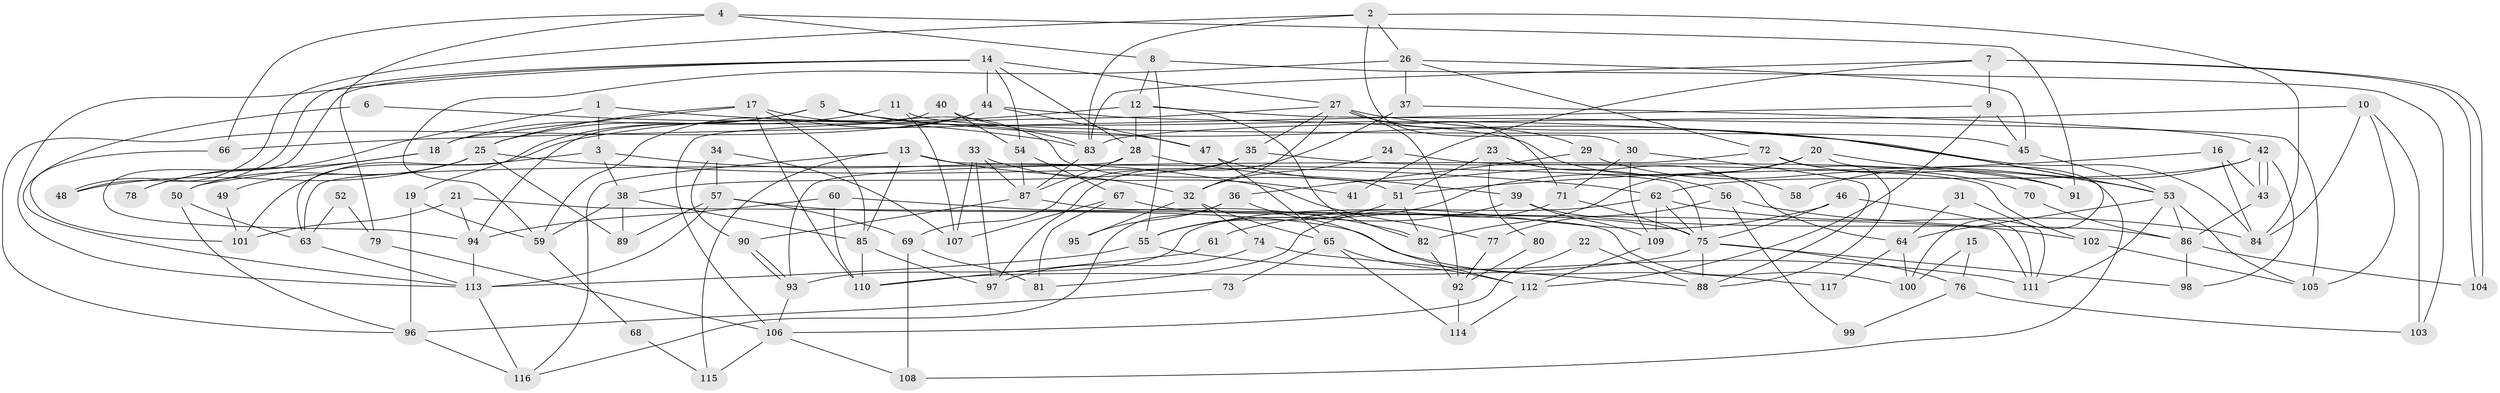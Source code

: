 // Generated by graph-tools (version 1.1) at 2025/02/03/09/25 03:02:05]
// undirected, 117 vertices, 234 edges
graph export_dot {
graph [start="1"]
  node [color=gray90,style=filled];
  1;
  2;
  3;
  4;
  5;
  6;
  7;
  8;
  9;
  10;
  11;
  12;
  13;
  14;
  15;
  16;
  17;
  18;
  19;
  20;
  21;
  22;
  23;
  24;
  25;
  26;
  27;
  28;
  29;
  30;
  31;
  32;
  33;
  34;
  35;
  36;
  37;
  38;
  39;
  40;
  41;
  42;
  43;
  44;
  45;
  46;
  47;
  48;
  49;
  50;
  51;
  52;
  53;
  54;
  55;
  56;
  57;
  58;
  59;
  60;
  61;
  62;
  63;
  64;
  65;
  66;
  67;
  68;
  69;
  70;
  71;
  72;
  73;
  74;
  75;
  76;
  77;
  78;
  79;
  80;
  81;
  82;
  83;
  84;
  85;
  86;
  87;
  88;
  89;
  90;
  91;
  92;
  93;
  94;
  95;
  96;
  97;
  98;
  99;
  100;
  101;
  102;
  103;
  104;
  105;
  106;
  107;
  108;
  109;
  110;
  111;
  112;
  113;
  114;
  115;
  116;
  117;
  1 -- 84;
  1 -- 3;
  1 -- 78;
  2 -- 30;
  2 -- 83;
  2 -- 26;
  2 -- 48;
  2 -- 84;
  3 -- 38;
  3 -- 101;
  3 -- 77;
  4 -- 8;
  4 -- 91;
  4 -- 66;
  4 -- 79;
  5 -- 18;
  5 -- 53;
  5 -- 19;
  5 -- 83;
  6 -- 83;
  6 -- 113;
  7 -- 104;
  7 -- 104;
  7 -- 83;
  7 -- 9;
  7 -- 41;
  8 -- 12;
  8 -- 55;
  8 -- 103;
  9 -- 45;
  9 -- 66;
  9 -- 112;
  10 -- 84;
  10 -- 83;
  10 -- 103;
  10 -- 105;
  11 -- 25;
  11 -- 45;
  11 -- 107;
  12 -- 28;
  12 -- 63;
  12 -- 82;
  12 -- 105;
  13 -- 32;
  13 -- 75;
  13 -- 85;
  13 -- 115;
  13 -- 116;
  14 -- 44;
  14 -- 113;
  14 -- 27;
  14 -- 28;
  14 -- 48;
  14 -- 54;
  14 -- 94;
  15 -- 100;
  15 -- 76;
  16 -- 84;
  16 -- 51;
  16 -- 43;
  17 -- 25;
  17 -- 85;
  17 -- 18;
  17 -- 51;
  17 -- 110;
  18 -- 50;
  18 -- 78;
  19 -- 59;
  19 -- 96;
  20 -- 53;
  20 -- 55;
  20 -- 82;
  20 -- 108;
  21 -- 94;
  21 -- 111;
  21 -- 101;
  22 -- 106;
  22 -- 88;
  23 -- 64;
  23 -- 51;
  23 -- 80;
  24 -- 32;
  24 -- 102;
  25 -- 62;
  25 -- 48;
  25 -- 49;
  25 -- 50;
  25 -- 89;
  26 -- 37;
  26 -- 45;
  26 -- 59;
  26 -- 72;
  27 -- 106;
  27 -- 29;
  27 -- 32;
  27 -- 35;
  27 -- 71;
  27 -- 92;
  27 -- 100;
  28 -- 39;
  28 -- 63;
  28 -- 87;
  29 -- 36;
  29 -- 70;
  30 -- 109;
  30 -- 71;
  30 -- 88;
  31 -- 64;
  31 -- 111;
  32 -- 65;
  32 -- 74;
  32 -- 95;
  33 -- 87;
  33 -- 107;
  33 -- 41;
  33 -- 97;
  34 -- 57;
  34 -- 90;
  34 -- 107;
  35 -- 69;
  35 -- 38;
  35 -- 91;
  36 -- 116;
  36 -- 112;
  36 -- 95;
  37 -- 42;
  37 -- 97;
  38 -- 85;
  38 -- 59;
  38 -- 89;
  39 -- 86;
  39 -- 55;
  39 -- 109;
  40 -- 94;
  40 -- 47;
  40 -- 54;
  42 -- 43;
  42 -- 43;
  42 -- 62;
  42 -- 58;
  42 -- 98;
  43 -- 86;
  44 -- 96;
  44 -- 59;
  44 -- 47;
  44 -- 58;
  45 -- 53;
  46 -- 111;
  46 -- 75;
  46 -- 61;
  47 -- 65;
  47 -- 56;
  49 -- 101;
  50 -- 63;
  50 -- 96;
  51 -- 82;
  51 -- 55;
  52 -- 63;
  52 -- 79;
  53 -- 86;
  53 -- 105;
  53 -- 64;
  53 -- 111;
  54 -- 67;
  54 -- 87;
  55 -- 113;
  55 -- 111;
  56 -- 77;
  56 -- 99;
  56 -- 102;
  57 -- 113;
  57 -- 89;
  57 -- 69;
  57 -- 117;
  59 -- 68;
  60 -- 82;
  60 -- 110;
  60 -- 94;
  61 -- 110;
  62 -- 75;
  62 -- 93;
  62 -- 84;
  62 -- 109;
  63 -- 113;
  64 -- 100;
  64 -- 117;
  65 -- 112;
  65 -- 114;
  65 -- 73;
  66 -- 101;
  67 -- 107;
  67 -- 75;
  67 -- 81;
  68 -- 115;
  69 -- 81;
  69 -- 108;
  70 -- 86;
  71 -- 75;
  71 -- 81;
  72 -- 88;
  72 -- 91;
  72 -- 93;
  73 -- 96;
  74 -- 97;
  74 -- 88;
  75 -- 88;
  75 -- 76;
  75 -- 98;
  75 -- 110;
  76 -- 103;
  76 -- 99;
  77 -- 92;
  79 -- 106;
  80 -- 92;
  82 -- 92;
  83 -- 87;
  85 -- 110;
  85 -- 97;
  86 -- 98;
  86 -- 104;
  87 -- 90;
  87 -- 100;
  90 -- 93;
  90 -- 93;
  92 -- 114;
  93 -- 106;
  94 -- 113;
  96 -- 116;
  102 -- 105;
  106 -- 108;
  106 -- 115;
  109 -- 112;
  112 -- 114;
  113 -- 116;
}
